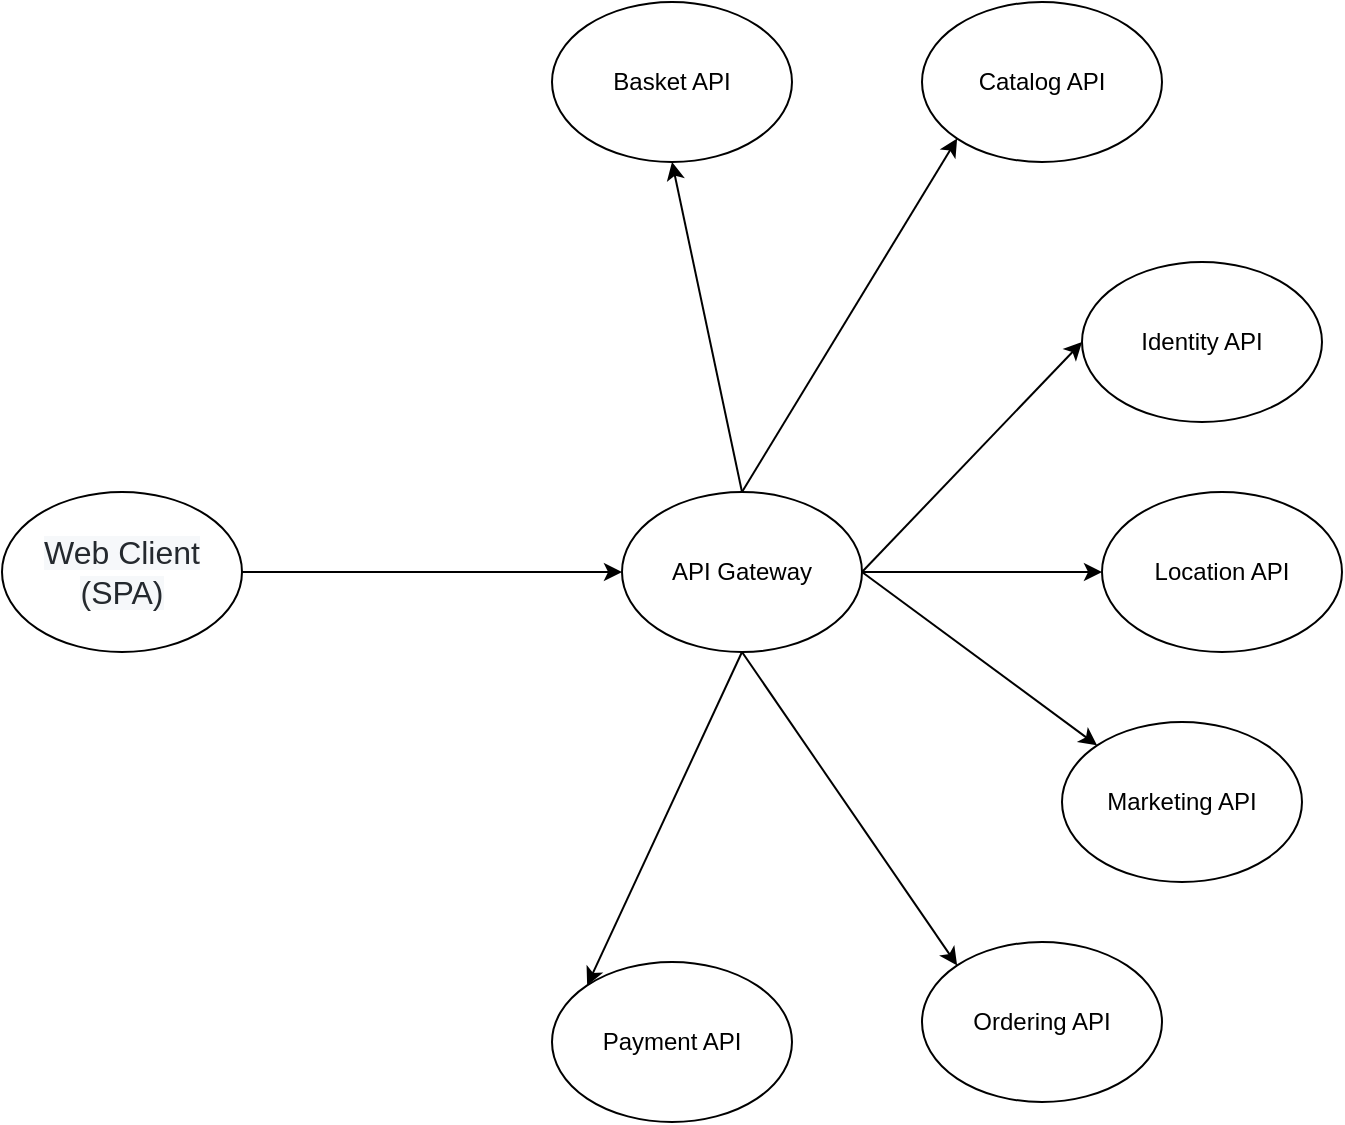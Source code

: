 <mxfile version="13.1.3" type="device"><diagram id="gCcyU5XxVZe7cmtnlagd" name="Page-1"><mxGraphModel dx="1422" dy="794" grid="1" gridSize="10" guides="1" tooltips="1" connect="1" arrows="1" fold="1" page="1" pageScale="1" pageWidth="850" pageHeight="1100" math="0" shadow="0"><root><mxCell id="0"/><mxCell id="1" parent="0"/><mxCell id="FNLX8IjSELIH6gik-SEh-1" value="Basket API" style="ellipse;whiteSpace=wrap;html=1;" vertex="1" parent="1"><mxGeometry x="365" y="50" width="120" height="80" as="geometry"/></mxCell><mxCell id="FNLX8IjSELIH6gik-SEh-2" value="Catalog API" style="ellipse;whiteSpace=wrap;html=1;" vertex="1" parent="1"><mxGeometry x="550" y="50" width="120" height="80" as="geometry"/></mxCell><mxCell id="FNLX8IjSELIH6gik-SEh-3" value="Identity API" style="ellipse;whiteSpace=wrap;html=1;" vertex="1" parent="1"><mxGeometry x="630" y="180" width="120" height="80" as="geometry"/></mxCell><mxCell id="FNLX8IjSELIH6gik-SEh-4" value="Location API" style="ellipse;whiteSpace=wrap;html=1;" vertex="1" parent="1"><mxGeometry x="640" y="295" width="120" height="80" as="geometry"/></mxCell><mxCell id="FNLX8IjSELIH6gik-SEh-5" value="Marketing API" style="ellipse;whiteSpace=wrap;html=1;" vertex="1" parent="1"><mxGeometry x="620" y="410" width="120" height="80" as="geometry"/></mxCell><mxCell id="FNLX8IjSELIH6gik-SEh-6" value="Ordering API" style="ellipse;whiteSpace=wrap;html=1;" vertex="1" parent="1"><mxGeometry x="550" y="520" width="120" height="80" as="geometry"/></mxCell><mxCell id="FNLX8IjSELIH6gik-SEh-7" value="Payment API" style="ellipse;whiteSpace=wrap;html=1;" vertex="1" parent="1"><mxGeometry x="365" y="530" width="120" height="80" as="geometry"/></mxCell><mxCell id="FNLX8IjSELIH6gik-SEh-9" value="API Gateway" style="ellipse;whiteSpace=wrap;html=1;" vertex="1" parent="1"><mxGeometry x="400" y="295" width="120" height="80" as="geometry"/></mxCell><mxCell id="FNLX8IjSELIH6gik-SEh-10" value="&lt;span style=&quot;color: rgb(36 , 41 , 46) ; font-family: , &amp;#34;blinkmacsystemfont&amp;#34; , &amp;#34;segoe ui&amp;#34; , &amp;#34;helvetica&amp;#34; , &amp;#34;arial&amp;#34; , sans-serif , &amp;#34;apple color emoji&amp;#34; , &amp;#34;segoe ui emoji&amp;#34; ; font-size: 16px ; background-color: rgb(246 , 248 , 250)&quot;&gt;Web Client (SPA)&lt;/span&gt;" style="ellipse;whiteSpace=wrap;html=1;" vertex="1" parent="1"><mxGeometry x="90" y="295" width="120" height="80" as="geometry"/></mxCell><mxCell id="FNLX8IjSELIH6gik-SEh-17" value="" style="endArrow=classic;html=1;entryX=0;entryY=0.5;entryDx=0;entryDy=0;exitX=1;exitY=0.5;exitDx=0;exitDy=0;" edge="1" parent="1" source="FNLX8IjSELIH6gik-SEh-10" target="FNLX8IjSELIH6gik-SEh-9"><mxGeometry width="50" height="50" relative="1" as="geometry"><mxPoint x="400" y="430" as="sourcePoint"/><mxPoint x="450" y="380" as="targetPoint"/></mxGeometry></mxCell><mxCell id="FNLX8IjSELIH6gik-SEh-18" value="" style="endArrow=classic;html=1;entryX=0.5;entryY=1;entryDx=0;entryDy=0;exitX=0.5;exitY=0;exitDx=0;exitDy=0;" edge="1" parent="1" source="FNLX8IjSELIH6gik-SEh-9" target="FNLX8IjSELIH6gik-SEh-1"><mxGeometry width="50" height="50" relative="1" as="geometry"><mxPoint x="420" y="250" as="sourcePoint"/><mxPoint x="410" y="345" as="targetPoint"/></mxGeometry></mxCell><mxCell id="FNLX8IjSELIH6gik-SEh-19" value="" style="endArrow=classic;html=1;entryX=0;entryY=1;entryDx=0;entryDy=0;exitX=0.5;exitY=0;exitDx=0;exitDy=0;" edge="1" parent="1" source="FNLX8IjSELIH6gik-SEh-9" target="FNLX8IjSELIH6gik-SEh-2"><mxGeometry width="50" height="50" relative="1" as="geometry"><mxPoint x="480" y="290" as="sourcePoint"/><mxPoint x="420" y="355" as="targetPoint"/></mxGeometry></mxCell><mxCell id="FNLX8IjSELIH6gik-SEh-20" value="" style="endArrow=classic;html=1;entryX=0;entryY=0.5;entryDx=0;entryDy=0;exitX=1;exitY=0.5;exitDx=0;exitDy=0;" edge="1" parent="1" source="FNLX8IjSELIH6gik-SEh-9" target="FNLX8IjSELIH6gik-SEh-3"><mxGeometry width="50" height="50" relative="1" as="geometry"><mxPoint x="240" y="365" as="sourcePoint"/><mxPoint x="430" y="365" as="targetPoint"/></mxGeometry></mxCell><mxCell id="FNLX8IjSELIH6gik-SEh-21" value="" style="endArrow=classic;html=1;entryX=0;entryY=0;entryDx=0;entryDy=0;exitX=0.5;exitY=1;exitDx=0;exitDy=0;" edge="1" parent="1" source="FNLX8IjSELIH6gik-SEh-9" target="FNLX8IjSELIH6gik-SEh-7"><mxGeometry width="50" height="50" relative="1" as="geometry"><mxPoint x="250" y="375" as="sourcePoint"/><mxPoint x="440" y="375" as="targetPoint"/></mxGeometry></mxCell><mxCell id="FNLX8IjSELIH6gik-SEh-22" value="" style="endArrow=classic;html=1;entryX=0;entryY=0;entryDx=0;entryDy=0;exitX=0.5;exitY=1;exitDx=0;exitDy=0;" edge="1" parent="1" source="FNLX8IjSELIH6gik-SEh-9" target="FNLX8IjSELIH6gik-SEh-6"><mxGeometry width="50" height="50" relative="1" as="geometry"><mxPoint x="260" y="385" as="sourcePoint"/><mxPoint x="450" y="385" as="targetPoint"/></mxGeometry></mxCell><mxCell id="FNLX8IjSELIH6gik-SEh-23" value="" style="endArrow=classic;html=1;entryX=0;entryY=0;entryDx=0;entryDy=0;exitX=1;exitY=0.5;exitDx=0;exitDy=0;" edge="1" parent="1" source="FNLX8IjSELIH6gik-SEh-9" target="FNLX8IjSELIH6gik-SEh-5"><mxGeometry width="50" height="50" relative="1" as="geometry"><mxPoint x="270" y="395" as="sourcePoint"/><mxPoint x="460" y="395" as="targetPoint"/></mxGeometry></mxCell><mxCell id="FNLX8IjSELIH6gik-SEh-24" value="" style="endArrow=classic;html=1;entryX=0;entryY=0.5;entryDx=0;entryDy=0;exitX=1;exitY=0.5;exitDx=0;exitDy=0;" edge="1" parent="1" source="FNLX8IjSELIH6gik-SEh-9" target="FNLX8IjSELIH6gik-SEh-4"><mxGeometry width="50" height="50" relative="1" as="geometry"><mxPoint x="280" y="405" as="sourcePoint"/><mxPoint x="470" y="405" as="targetPoint"/></mxGeometry></mxCell></root></mxGraphModel></diagram></mxfile>